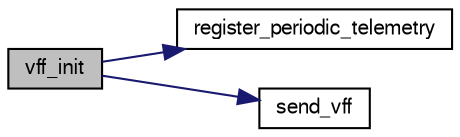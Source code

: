 digraph "vff_init"
{
  edge [fontname="FreeSans",fontsize="10",labelfontname="FreeSans",labelfontsize="10"];
  node [fontname="FreeSans",fontsize="10",shape=record];
  rankdir="LR";
  Node1 [label="vff_init",height=0.2,width=0.4,color="black", fillcolor="grey75", style="filled", fontcolor="black"];
  Node1 -> Node2 [color="midnightblue",fontsize="10",style="solid",fontname="FreeSans"];
  Node2 [label="register_periodic_telemetry",height=0.2,width=0.4,color="black", fillcolor="white", style="filled",URL="$telemetry_8c.html#a8b8cf43739f06c54d16370c141b541a0",tooltip="Register a telemetry callback function. "];
  Node1 -> Node3 [color="midnightblue",fontsize="10",style="solid",fontname="FreeSans"];
  Node3 [label="send_vff",height=0.2,width=0.4,color="black", fillcolor="white", style="filled",URL="$vf__float_8c.html#a6b7b25ece5d9e0f117da37b8aa5d69aa"];
}
